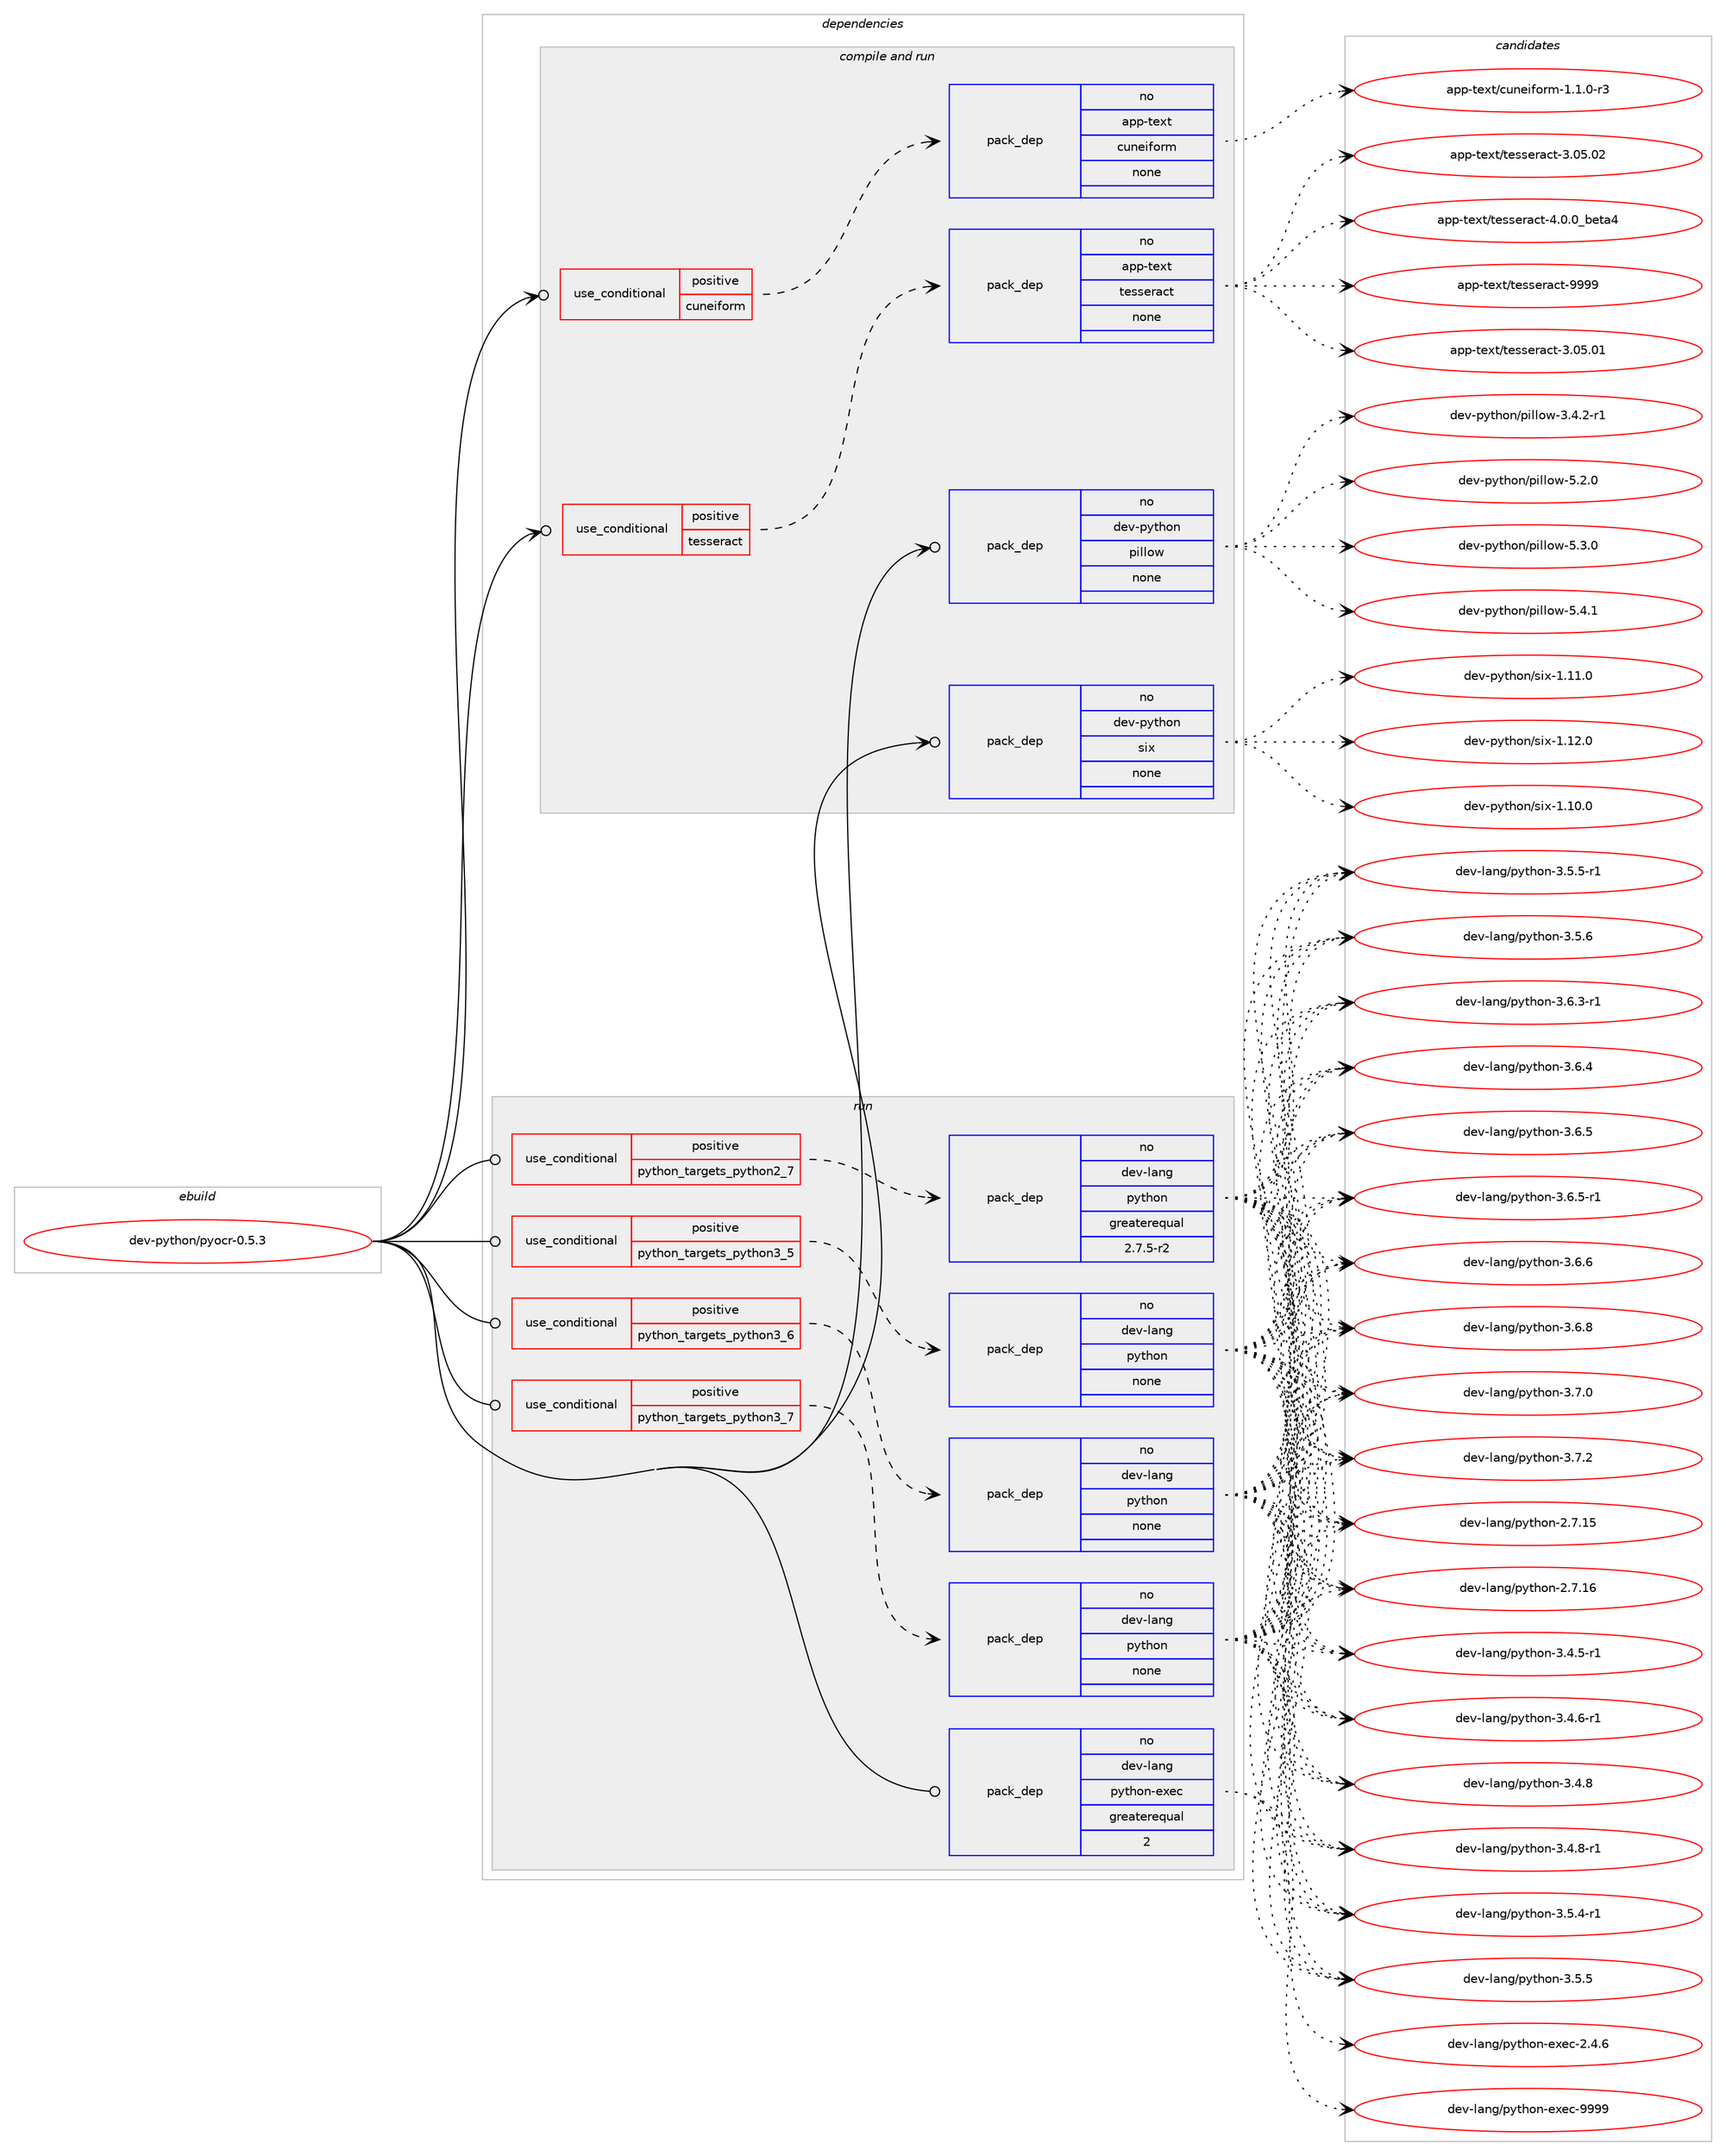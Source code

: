 digraph prolog {

# *************
# Graph options
# *************

newrank=true;
concentrate=true;
compound=true;
graph [rankdir=LR,fontname=Helvetica,fontsize=10,ranksep=1.5];#, ranksep=2.5, nodesep=0.2];
edge  [arrowhead=vee];
node  [fontname=Helvetica,fontsize=10];

# **********
# The ebuild
# **********

subgraph cluster_leftcol {
color=gray;
rank=same;
label=<<i>ebuild</i>>;
id [label="dev-python/pyocr-0.5.3", color=red, width=4, href="../dev-python/pyocr-0.5.3.svg"];
}

# ****************
# The dependencies
# ****************

subgraph cluster_midcol {
color=gray;
label=<<i>dependencies</i>>;
subgraph cluster_compile {
fillcolor="#eeeeee";
style=filled;
label=<<i>compile</i>>;
}
subgraph cluster_compileandrun {
fillcolor="#eeeeee";
style=filled;
label=<<i>compile and run</i>>;
subgraph cond381305 {
dependency1430757 [label=<<TABLE BORDER="0" CELLBORDER="1" CELLSPACING="0" CELLPADDING="4"><TR><TD ROWSPAN="3" CELLPADDING="10">use_conditional</TD></TR><TR><TD>positive</TD></TR><TR><TD>cuneiform</TD></TR></TABLE>>, shape=none, color=red];
subgraph pack1026129 {
dependency1430758 [label=<<TABLE BORDER="0" CELLBORDER="1" CELLSPACING="0" CELLPADDING="4" WIDTH="220"><TR><TD ROWSPAN="6" CELLPADDING="30">pack_dep</TD></TR><TR><TD WIDTH="110">no</TD></TR><TR><TD>app-text</TD></TR><TR><TD>cuneiform</TD></TR><TR><TD>none</TD></TR><TR><TD></TD></TR></TABLE>>, shape=none, color=blue];
}
dependency1430757:e -> dependency1430758:w [weight=20,style="dashed",arrowhead="vee"];
}
id:e -> dependency1430757:w [weight=20,style="solid",arrowhead="odotvee"];
subgraph cond381306 {
dependency1430759 [label=<<TABLE BORDER="0" CELLBORDER="1" CELLSPACING="0" CELLPADDING="4"><TR><TD ROWSPAN="3" CELLPADDING="10">use_conditional</TD></TR><TR><TD>positive</TD></TR><TR><TD>tesseract</TD></TR></TABLE>>, shape=none, color=red];
subgraph pack1026130 {
dependency1430760 [label=<<TABLE BORDER="0" CELLBORDER="1" CELLSPACING="0" CELLPADDING="4" WIDTH="220"><TR><TD ROWSPAN="6" CELLPADDING="30">pack_dep</TD></TR><TR><TD WIDTH="110">no</TD></TR><TR><TD>app-text</TD></TR><TR><TD>tesseract</TD></TR><TR><TD>none</TD></TR><TR><TD></TD></TR></TABLE>>, shape=none, color=blue];
}
dependency1430759:e -> dependency1430760:w [weight=20,style="dashed",arrowhead="vee"];
}
id:e -> dependency1430759:w [weight=20,style="solid",arrowhead="odotvee"];
subgraph pack1026131 {
dependency1430761 [label=<<TABLE BORDER="0" CELLBORDER="1" CELLSPACING="0" CELLPADDING="4" WIDTH="220"><TR><TD ROWSPAN="6" CELLPADDING="30">pack_dep</TD></TR><TR><TD WIDTH="110">no</TD></TR><TR><TD>dev-python</TD></TR><TR><TD>pillow</TD></TR><TR><TD>none</TD></TR><TR><TD></TD></TR></TABLE>>, shape=none, color=blue];
}
id:e -> dependency1430761:w [weight=20,style="solid",arrowhead="odotvee"];
subgraph pack1026132 {
dependency1430762 [label=<<TABLE BORDER="0" CELLBORDER="1" CELLSPACING="0" CELLPADDING="4" WIDTH="220"><TR><TD ROWSPAN="6" CELLPADDING="30">pack_dep</TD></TR><TR><TD WIDTH="110">no</TD></TR><TR><TD>dev-python</TD></TR><TR><TD>six</TD></TR><TR><TD>none</TD></TR><TR><TD></TD></TR></TABLE>>, shape=none, color=blue];
}
id:e -> dependency1430762:w [weight=20,style="solid",arrowhead="odotvee"];
}
subgraph cluster_run {
fillcolor="#eeeeee";
style=filled;
label=<<i>run</i>>;
subgraph cond381307 {
dependency1430763 [label=<<TABLE BORDER="0" CELLBORDER="1" CELLSPACING="0" CELLPADDING="4"><TR><TD ROWSPAN="3" CELLPADDING="10">use_conditional</TD></TR><TR><TD>positive</TD></TR><TR><TD>python_targets_python2_7</TD></TR></TABLE>>, shape=none, color=red];
subgraph pack1026133 {
dependency1430764 [label=<<TABLE BORDER="0" CELLBORDER="1" CELLSPACING="0" CELLPADDING="4" WIDTH="220"><TR><TD ROWSPAN="6" CELLPADDING="30">pack_dep</TD></TR><TR><TD WIDTH="110">no</TD></TR><TR><TD>dev-lang</TD></TR><TR><TD>python</TD></TR><TR><TD>greaterequal</TD></TR><TR><TD>2.7.5-r2</TD></TR></TABLE>>, shape=none, color=blue];
}
dependency1430763:e -> dependency1430764:w [weight=20,style="dashed",arrowhead="vee"];
}
id:e -> dependency1430763:w [weight=20,style="solid",arrowhead="odot"];
subgraph cond381308 {
dependency1430765 [label=<<TABLE BORDER="0" CELLBORDER="1" CELLSPACING="0" CELLPADDING="4"><TR><TD ROWSPAN="3" CELLPADDING="10">use_conditional</TD></TR><TR><TD>positive</TD></TR><TR><TD>python_targets_python3_5</TD></TR></TABLE>>, shape=none, color=red];
subgraph pack1026134 {
dependency1430766 [label=<<TABLE BORDER="0" CELLBORDER="1" CELLSPACING="0" CELLPADDING="4" WIDTH="220"><TR><TD ROWSPAN="6" CELLPADDING="30">pack_dep</TD></TR><TR><TD WIDTH="110">no</TD></TR><TR><TD>dev-lang</TD></TR><TR><TD>python</TD></TR><TR><TD>none</TD></TR><TR><TD></TD></TR></TABLE>>, shape=none, color=blue];
}
dependency1430765:e -> dependency1430766:w [weight=20,style="dashed",arrowhead="vee"];
}
id:e -> dependency1430765:w [weight=20,style="solid",arrowhead="odot"];
subgraph cond381309 {
dependency1430767 [label=<<TABLE BORDER="0" CELLBORDER="1" CELLSPACING="0" CELLPADDING="4"><TR><TD ROWSPAN="3" CELLPADDING="10">use_conditional</TD></TR><TR><TD>positive</TD></TR><TR><TD>python_targets_python3_6</TD></TR></TABLE>>, shape=none, color=red];
subgraph pack1026135 {
dependency1430768 [label=<<TABLE BORDER="0" CELLBORDER="1" CELLSPACING="0" CELLPADDING="4" WIDTH="220"><TR><TD ROWSPAN="6" CELLPADDING="30">pack_dep</TD></TR><TR><TD WIDTH="110">no</TD></TR><TR><TD>dev-lang</TD></TR><TR><TD>python</TD></TR><TR><TD>none</TD></TR><TR><TD></TD></TR></TABLE>>, shape=none, color=blue];
}
dependency1430767:e -> dependency1430768:w [weight=20,style="dashed",arrowhead="vee"];
}
id:e -> dependency1430767:w [weight=20,style="solid",arrowhead="odot"];
subgraph cond381310 {
dependency1430769 [label=<<TABLE BORDER="0" CELLBORDER="1" CELLSPACING="0" CELLPADDING="4"><TR><TD ROWSPAN="3" CELLPADDING="10">use_conditional</TD></TR><TR><TD>positive</TD></TR><TR><TD>python_targets_python3_7</TD></TR></TABLE>>, shape=none, color=red];
subgraph pack1026136 {
dependency1430770 [label=<<TABLE BORDER="0" CELLBORDER="1" CELLSPACING="0" CELLPADDING="4" WIDTH="220"><TR><TD ROWSPAN="6" CELLPADDING="30">pack_dep</TD></TR><TR><TD WIDTH="110">no</TD></TR><TR><TD>dev-lang</TD></TR><TR><TD>python</TD></TR><TR><TD>none</TD></TR><TR><TD></TD></TR></TABLE>>, shape=none, color=blue];
}
dependency1430769:e -> dependency1430770:w [weight=20,style="dashed",arrowhead="vee"];
}
id:e -> dependency1430769:w [weight=20,style="solid",arrowhead="odot"];
subgraph pack1026137 {
dependency1430771 [label=<<TABLE BORDER="0" CELLBORDER="1" CELLSPACING="0" CELLPADDING="4" WIDTH="220"><TR><TD ROWSPAN="6" CELLPADDING="30">pack_dep</TD></TR><TR><TD WIDTH="110">no</TD></TR><TR><TD>dev-lang</TD></TR><TR><TD>python-exec</TD></TR><TR><TD>greaterequal</TD></TR><TR><TD>2</TD></TR></TABLE>>, shape=none, color=blue];
}
id:e -> dependency1430771:w [weight=20,style="solid",arrowhead="odot"];
}
}

# **************
# The candidates
# **************

subgraph cluster_choices {
rank=same;
color=gray;
label=<<i>candidates</i>>;

subgraph choice1026129 {
color=black;
nodesep=1;
choice971121124511610112011647991171101011051021111141094549464946484511451 [label="app-text/cuneiform-1.1.0-r3", color=red, width=4,href="../app-text/cuneiform-1.1.0-r3.svg"];
dependency1430758:e -> choice971121124511610112011647991171101011051021111141094549464946484511451:w [style=dotted,weight="100"];
}
subgraph choice1026130 {
color=black;
nodesep=1;
choice97112112451161011201164711610111511510111497991164551464853464849 [label="app-text/tesseract-3.05.01", color=red, width=4,href="../app-text/tesseract-3.05.01.svg"];
choice97112112451161011201164711610111511510111497991164551464853464850 [label="app-text/tesseract-3.05.02", color=red, width=4,href="../app-text/tesseract-3.05.02.svg"];
choice971121124511610112011647116101115115101114979911645524648464895981011169752 [label="app-text/tesseract-4.0.0_beta4", color=red, width=4,href="../app-text/tesseract-4.0.0_beta4.svg"];
choice97112112451161011201164711610111511510111497991164557575757 [label="app-text/tesseract-9999", color=red, width=4,href="../app-text/tesseract-9999.svg"];
dependency1430760:e -> choice97112112451161011201164711610111511510111497991164551464853464849:w [style=dotted,weight="100"];
dependency1430760:e -> choice97112112451161011201164711610111511510111497991164551464853464850:w [style=dotted,weight="100"];
dependency1430760:e -> choice971121124511610112011647116101115115101114979911645524648464895981011169752:w [style=dotted,weight="100"];
dependency1430760:e -> choice97112112451161011201164711610111511510111497991164557575757:w [style=dotted,weight="100"];
}
subgraph choice1026131 {
color=black;
nodesep=1;
choice10010111845112121116104111110471121051081081111194551465246504511449 [label="dev-python/pillow-3.4.2-r1", color=red, width=4,href="../dev-python/pillow-3.4.2-r1.svg"];
choice1001011184511212111610411111047112105108108111119455346504648 [label="dev-python/pillow-5.2.0", color=red, width=4,href="../dev-python/pillow-5.2.0.svg"];
choice1001011184511212111610411111047112105108108111119455346514648 [label="dev-python/pillow-5.3.0", color=red, width=4,href="../dev-python/pillow-5.3.0.svg"];
choice1001011184511212111610411111047112105108108111119455346524649 [label="dev-python/pillow-5.4.1", color=red, width=4,href="../dev-python/pillow-5.4.1.svg"];
dependency1430761:e -> choice10010111845112121116104111110471121051081081111194551465246504511449:w [style=dotted,weight="100"];
dependency1430761:e -> choice1001011184511212111610411111047112105108108111119455346504648:w [style=dotted,weight="100"];
dependency1430761:e -> choice1001011184511212111610411111047112105108108111119455346514648:w [style=dotted,weight="100"];
dependency1430761:e -> choice1001011184511212111610411111047112105108108111119455346524649:w [style=dotted,weight="100"];
}
subgraph choice1026132 {
color=black;
nodesep=1;
choice100101118451121211161041111104711510512045494649484648 [label="dev-python/six-1.10.0", color=red, width=4,href="../dev-python/six-1.10.0.svg"];
choice100101118451121211161041111104711510512045494649494648 [label="dev-python/six-1.11.0", color=red, width=4,href="../dev-python/six-1.11.0.svg"];
choice100101118451121211161041111104711510512045494649504648 [label="dev-python/six-1.12.0", color=red, width=4,href="../dev-python/six-1.12.0.svg"];
dependency1430762:e -> choice100101118451121211161041111104711510512045494649484648:w [style=dotted,weight="100"];
dependency1430762:e -> choice100101118451121211161041111104711510512045494649494648:w [style=dotted,weight="100"];
dependency1430762:e -> choice100101118451121211161041111104711510512045494649504648:w [style=dotted,weight="100"];
}
subgraph choice1026133 {
color=black;
nodesep=1;
choice10010111845108971101034711212111610411111045504655464953 [label="dev-lang/python-2.7.15", color=red, width=4,href="../dev-lang/python-2.7.15.svg"];
choice10010111845108971101034711212111610411111045504655464954 [label="dev-lang/python-2.7.16", color=red, width=4,href="../dev-lang/python-2.7.16.svg"];
choice1001011184510897110103471121211161041111104551465246534511449 [label="dev-lang/python-3.4.5-r1", color=red, width=4,href="../dev-lang/python-3.4.5-r1.svg"];
choice1001011184510897110103471121211161041111104551465246544511449 [label="dev-lang/python-3.4.6-r1", color=red, width=4,href="../dev-lang/python-3.4.6-r1.svg"];
choice100101118451089711010347112121116104111110455146524656 [label="dev-lang/python-3.4.8", color=red, width=4,href="../dev-lang/python-3.4.8.svg"];
choice1001011184510897110103471121211161041111104551465246564511449 [label="dev-lang/python-3.4.8-r1", color=red, width=4,href="../dev-lang/python-3.4.8-r1.svg"];
choice1001011184510897110103471121211161041111104551465346524511449 [label="dev-lang/python-3.5.4-r1", color=red, width=4,href="../dev-lang/python-3.5.4-r1.svg"];
choice100101118451089711010347112121116104111110455146534653 [label="dev-lang/python-3.5.5", color=red, width=4,href="../dev-lang/python-3.5.5.svg"];
choice1001011184510897110103471121211161041111104551465346534511449 [label="dev-lang/python-3.5.5-r1", color=red, width=4,href="../dev-lang/python-3.5.5-r1.svg"];
choice100101118451089711010347112121116104111110455146534654 [label="dev-lang/python-3.5.6", color=red, width=4,href="../dev-lang/python-3.5.6.svg"];
choice1001011184510897110103471121211161041111104551465446514511449 [label="dev-lang/python-3.6.3-r1", color=red, width=4,href="../dev-lang/python-3.6.3-r1.svg"];
choice100101118451089711010347112121116104111110455146544652 [label="dev-lang/python-3.6.4", color=red, width=4,href="../dev-lang/python-3.6.4.svg"];
choice100101118451089711010347112121116104111110455146544653 [label="dev-lang/python-3.6.5", color=red, width=4,href="../dev-lang/python-3.6.5.svg"];
choice1001011184510897110103471121211161041111104551465446534511449 [label="dev-lang/python-3.6.5-r1", color=red, width=4,href="../dev-lang/python-3.6.5-r1.svg"];
choice100101118451089711010347112121116104111110455146544654 [label="dev-lang/python-3.6.6", color=red, width=4,href="../dev-lang/python-3.6.6.svg"];
choice100101118451089711010347112121116104111110455146544656 [label="dev-lang/python-3.6.8", color=red, width=4,href="../dev-lang/python-3.6.8.svg"];
choice100101118451089711010347112121116104111110455146554648 [label="dev-lang/python-3.7.0", color=red, width=4,href="../dev-lang/python-3.7.0.svg"];
choice100101118451089711010347112121116104111110455146554650 [label="dev-lang/python-3.7.2", color=red, width=4,href="../dev-lang/python-3.7.2.svg"];
dependency1430764:e -> choice10010111845108971101034711212111610411111045504655464953:w [style=dotted,weight="100"];
dependency1430764:e -> choice10010111845108971101034711212111610411111045504655464954:w [style=dotted,weight="100"];
dependency1430764:e -> choice1001011184510897110103471121211161041111104551465246534511449:w [style=dotted,weight="100"];
dependency1430764:e -> choice1001011184510897110103471121211161041111104551465246544511449:w [style=dotted,weight="100"];
dependency1430764:e -> choice100101118451089711010347112121116104111110455146524656:w [style=dotted,weight="100"];
dependency1430764:e -> choice1001011184510897110103471121211161041111104551465246564511449:w [style=dotted,weight="100"];
dependency1430764:e -> choice1001011184510897110103471121211161041111104551465346524511449:w [style=dotted,weight="100"];
dependency1430764:e -> choice100101118451089711010347112121116104111110455146534653:w [style=dotted,weight="100"];
dependency1430764:e -> choice1001011184510897110103471121211161041111104551465346534511449:w [style=dotted,weight="100"];
dependency1430764:e -> choice100101118451089711010347112121116104111110455146534654:w [style=dotted,weight="100"];
dependency1430764:e -> choice1001011184510897110103471121211161041111104551465446514511449:w [style=dotted,weight="100"];
dependency1430764:e -> choice100101118451089711010347112121116104111110455146544652:w [style=dotted,weight="100"];
dependency1430764:e -> choice100101118451089711010347112121116104111110455146544653:w [style=dotted,weight="100"];
dependency1430764:e -> choice1001011184510897110103471121211161041111104551465446534511449:w [style=dotted,weight="100"];
dependency1430764:e -> choice100101118451089711010347112121116104111110455146544654:w [style=dotted,weight="100"];
dependency1430764:e -> choice100101118451089711010347112121116104111110455146544656:w [style=dotted,weight="100"];
dependency1430764:e -> choice100101118451089711010347112121116104111110455146554648:w [style=dotted,weight="100"];
dependency1430764:e -> choice100101118451089711010347112121116104111110455146554650:w [style=dotted,weight="100"];
}
subgraph choice1026134 {
color=black;
nodesep=1;
choice10010111845108971101034711212111610411111045504655464953 [label="dev-lang/python-2.7.15", color=red, width=4,href="../dev-lang/python-2.7.15.svg"];
choice10010111845108971101034711212111610411111045504655464954 [label="dev-lang/python-2.7.16", color=red, width=4,href="../dev-lang/python-2.7.16.svg"];
choice1001011184510897110103471121211161041111104551465246534511449 [label="dev-lang/python-3.4.5-r1", color=red, width=4,href="../dev-lang/python-3.4.5-r1.svg"];
choice1001011184510897110103471121211161041111104551465246544511449 [label="dev-lang/python-3.4.6-r1", color=red, width=4,href="../dev-lang/python-3.4.6-r1.svg"];
choice100101118451089711010347112121116104111110455146524656 [label="dev-lang/python-3.4.8", color=red, width=4,href="../dev-lang/python-3.4.8.svg"];
choice1001011184510897110103471121211161041111104551465246564511449 [label="dev-lang/python-3.4.8-r1", color=red, width=4,href="../dev-lang/python-3.4.8-r1.svg"];
choice1001011184510897110103471121211161041111104551465346524511449 [label="dev-lang/python-3.5.4-r1", color=red, width=4,href="../dev-lang/python-3.5.4-r1.svg"];
choice100101118451089711010347112121116104111110455146534653 [label="dev-lang/python-3.5.5", color=red, width=4,href="../dev-lang/python-3.5.5.svg"];
choice1001011184510897110103471121211161041111104551465346534511449 [label="dev-lang/python-3.5.5-r1", color=red, width=4,href="../dev-lang/python-3.5.5-r1.svg"];
choice100101118451089711010347112121116104111110455146534654 [label="dev-lang/python-3.5.6", color=red, width=4,href="../dev-lang/python-3.5.6.svg"];
choice1001011184510897110103471121211161041111104551465446514511449 [label="dev-lang/python-3.6.3-r1", color=red, width=4,href="../dev-lang/python-3.6.3-r1.svg"];
choice100101118451089711010347112121116104111110455146544652 [label="dev-lang/python-3.6.4", color=red, width=4,href="../dev-lang/python-3.6.4.svg"];
choice100101118451089711010347112121116104111110455146544653 [label="dev-lang/python-3.6.5", color=red, width=4,href="../dev-lang/python-3.6.5.svg"];
choice1001011184510897110103471121211161041111104551465446534511449 [label="dev-lang/python-3.6.5-r1", color=red, width=4,href="../dev-lang/python-3.6.5-r1.svg"];
choice100101118451089711010347112121116104111110455146544654 [label="dev-lang/python-3.6.6", color=red, width=4,href="../dev-lang/python-3.6.6.svg"];
choice100101118451089711010347112121116104111110455146544656 [label="dev-lang/python-3.6.8", color=red, width=4,href="../dev-lang/python-3.6.8.svg"];
choice100101118451089711010347112121116104111110455146554648 [label="dev-lang/python-3.7.0", color=red, width=4,href="../dev-lang/python-3.7.0.svg"];
choice100101118451089711010347112121116104111110455146554650 [label="dev-lang/python-3.7.2", color=red, width=4,href="../dev-lang/python-3.7.2.svg"];
dependency1430766:e -> choice10010111845108971101034711212111610411111045504655464953:w [style=dotted,weight="100"];
dependency1430766:e -> choice10010111845108971101034711212111610411111045504655464954:w [style=dotted,weight="100"];
dependency1430766:e -> choice1001011184510897110103471121211161041111104551465246534511449:w [style=dotted,weight="100"];
dependency1430766:e -> choice1001011184510897110103471121211161041111104551465246544511449:w [style=dotted,weight="100"];
dependency1430766:e -> choice100101118451089711010347112121116104111110455146524656:w [style=dotted,weight="100"];
dependency1430766:e -> choice1001011184510897110103471121211161041111104551465246564511449:w [style=dotted,weight="100"];
dependency1430766:e -> choice1001011184510897110103471121211161041111104551465346524511449:w [style=dotted,weight="100"];
dependency1430766:e -> choice100101118451089711010347112121116104111110455146534653:w [style=dotted,weight="100"];
dependency1430766:e -> choice1001011184510897110103471121211161041111104551465346534511449:w [style=dotted,weight="100"];
dependency1430766:e -> choice100101118451089711010347112121116104111110455146534654:w [style=dotted,weight="100"];
dependency1430766:e -> choice1001011184510897110103471121211161041111104551465446514511449:w [style=dotted,weight="100"];
dependency1430766:e -> choice100101118451089711010347112121116104111110455146544652:w [style=dotted,weight="100"];
dependency1430766:e -> choice100101118451089711010347112121116104111110455146544653:w [style=dotted,weight="100"];
dependency1430766:e -> choice1001011184510897110103471121211161041111104551465446534511449:w [style=dotted,weight="100"];
dependency1430766:e -> choice100101118451089711010347112121116104111110455146544654:w [style=dotted,weight="100"];
dependency1430766:e -> choice100101118451089711010347112121116104111110455146544656:w [style=dotted,weight="100"];
dependency1430766:e -> choice100101118451089711010347112121116104111110455146554648:w [style=dotted,weight="100"];
dependency1430766:e -> choice100101118451089711010347112121116104111110455146554650:w [style=dotted,weight="100"];
}
subgraph choice1026135 {
color=black;
nodesep=1;
choice10010111845108971101034711212111610411111045504655464953 [label="dev-lang/python-2.7.15", color=red, width=4,href="../dev-lang/python-2.7.15.svg"];
choice10010111845108971101034711212111610411111045504655464954 [label="dev-lang/python-2.7.16", color=red, width=4,href="../dev-lang/python-2.7.16.svg"];
choice1001011184510897110103471121211161041111104551465246534511449 [label="dev-lang/python-3.4.5-r1", color=red, width=4,href="../dev-lang/python-3.4.5-r1.svg"];
choice1001011184510897110103471121211161041111104551465246544511449 [label="dev-lang/python-3.4.6-r1", color=red, width=4,href="../dev-lang/python-3.4.6-r1.svg"];
choice100101118451089711010347112121116104111110455146524656 [label="dev-lang/python-3.4.8", color=red, width=4,href="../dev-lang/python-3.4.8.svg"];
choice1001011184510897110103471121211161041111104551465246564511449 [label="dev-lang/python-3.4.8-r1", color=red, width=4,href="../dev-lang/python-3.4.8-r1.svg"];
choice1001011184510897110103471121211161041111104551465346524511449 [label="dev-lang/python-3.5.4-r1", color=red, width=4,href="../dev-lang/python-3.5.4-r1.svg"];
choice100101118451089711010347112121116104111110455146534653 [label="dev-lang/python-3.5.5", color=red, width=4,href="../dev-lang/python-3.5.5.svg"];
choice1001011184510897110103471121211161041111104551465346534511449 [label="dev-lang/python-3.5.5-r1", color=red, width=4,href="../dev-lang/python-3.5.5-r1.svg"];
choice100101118451089711010347112121116104111110455146534654 [label="dev-lang/python-3.5.6", color=red, width=4,href="../dev-lang/python-3.5.6.svg"];
choice1001011184510897110103471121211161041111104551465446514511449 [label="dev-lang/python-3.6.3-r1", color=red, width=4,href="../dev-lang/python-3.6.3-r1.svg"];
choice100101118451089711010347112121116104111110455146544652 [label="dev-lang/python-3.6.4", color=red, width=4,href="../dev-lang/python-3.6.4.svg"];
choice100101118451089711010347112121116104111110455146544653 [label="dev-lang/python-3.6.5", color=red, width=4,href="../dev-lang/python-3.6.5.svg"];
choice1001011184510897110103471121211161041111104551465446534511449 [label="dev-lang/python-3.6.5-r1", color=red, width=4,href="../dev-lang/python-3.6.5-r1.svg"];
choice100101118451089711010347112121116104111110455146544654 [label="dev-lang/python-3.6.6", color=red, width=4,href="../dev-lang/python-3.6.6.svg"];
choice100101118451089711010347112121116104111110455146544656 [label="dev-lang/python-3.6.8", color=red, width=4,href="../dev-lang/python-3.6.8.svg"];
choice100101118451089711010347112121116104111110455146554648 [label="dev-lang/python-3.7.0", color=red, width=4,href="../dev-lang/python-3.7.0.svg"];
choice100101118451089711010347112121116104111110455146554650 [label="dev-lang/python-3.7.2", color=red, width=4,href="../dev-lang/python-3.7.2.svg"];
dependency1430768:e -> choice10010111845108971101034711212111610411111045504655464953:w [style=dotted,weight="100"];
dependency1430768:e -> choice10010111845108971101034711212111610411111045504655464954:w [style=dotted,weight="100"];
dependency1430768:e -> choice1001011184510897110103471121211161041111104551465246534511449:w [style=dotted,weight="100"];
dependency1430768:e -> choice1001011184510897110103471121211161041111104551465246544511449:w [style=dotted,weight="100"];
dependency1430768:e -> choice100101118451089711010347112121116104111110455146524656:w [style=dotted,weight="100"];
dependency1430768:e -> choice1001011184510897110103471121211161041111104551465246564511449:w [style=dotted,weight="100"];
dependency1430768:e -> choice1001011184510897110103471121211161041111104551465346524511449:w [style=dotted,weight="100"];
dependency1430768:e -> choice100101118451089711010347112121116104111110455146534653:w [style=dotted,weight="100"];
dependency1430768:e -> choice1001011184510897110103471121211161041111104551465346534511449:w [style=dotted,weight="100"];
dependency1430768:e -> choice100101118451089711010347112121116104111110455146534654:w [style=dotted,weight="100"];
dependency1430768:e -> choice1001011184510897110103471121211161041111104551465446514511449:w [style=dotted,weight="100"];
dependency1430768:e -> choice100101118451089711010347112121116104111110455146544652:w [style=dotted,weight="100"];
dependency1430768:e -> choice100101118451089711010347112121116104111110455146544653:w [style=dotted,weight="100"];
dependency1430768:e -> choice1001011184510897110103471121211161041111104551465446534511449:w [style=dotted,weight="100"];
dependency1430768:e -> choice100101118451089711010347112121116104111110455146544654:w [style=dotted,weight="100"];
dependency1430768:e -> choice100101118451089711010347112121116104111110455146544656:w [style=dotted,weight="100"];
dependency1430768:e -> choice100101118451089711010347112121116104111110455146554648:w [style=dotted,weight="100"];
dependency1430768:e -> choice100101118451089711010347112121116104111110455146554650:w [style=dotted,weight="100"];
}
subgraph choice1026136 {
color=black;
nodesep=1;
choice10010111845108971101034711212111610411111045504655464953 [label="dev-lang/python-2.7.15", color=red, width=4,href="../dev-lang/python-2.7.15.svg"];
choice10010111845108971101034711212111610411111045504655464954 [label="dev-lang/python-2.7.16", color=red, width=4,href="../dev-lang/python-2.7.16.svg"];
choice1001011184510897110103471121211161041111104551465246534511449 [label="dev-lang/python-3.4.5-r1", color=red, width=4,href="../dev-lang/python-3.4.5-r1.svg"];
choice1001011184510897110103471121211161041111104551465246544511449 [label="dev-lang/python-3.4.6-r1", color=red, width=4,href="../dev-lang/python-3.4.6-r1.svg"];
choice100101118451089711010347112121116104111110455146524656 [label="dev-lang/python-3.4.8", color=red, width=4,href="../dev-lang/python-3.4.8.svg"];
choice1001011184510897110103471121211161041111104551465246564511449 [label="dev-lang/python-3.4.8-r1", color=red, width=4,href="../dev-lang/python-3.4.8-r1.svg"];
choice1001011184510897110103471121211161041111104551465346524511449 [label="dev-lang/python-3.5.4-r1", color=red, width=4,href="../dev-lang/python-3.5.4-r1.svg"];
choice100101118451089711010347112121116104111110455146534653 [label="dev-lang/python-3.5.5", color=red, width=4,href="../dev-lang/python-3.5.5.svg"];
choice1001011184510897110103471121211161041111104551465346534511449 [label="dev-lang/python-3.5.5-r1", color=red, width=4,href="../dev-lang/python-3.5.5-r1.svg"];
choice100101118451089711010347112121116104111110455146534654 [label="dev-lang/python-3.5.6", color=red, width=4,href="../dev-lang/python-3.5.6.svg"];
choice1001011184510897110103471121211161041111104551465446514511449 [label="dev-lang/python-3.6.3-r1", color=red, width=4,href="../dev-lang/python-3.6.3-r1.svg"];
choice100101118451089711010347112121116104111110455146544652 [label="dev-lang/python-3.6.4", color=red, width=4,href="../dev-lang/python-3.6.4.svg"];
choice100101118451089711010347112121116104111110455146544653 [label="dev-lang/python-3.6.5", color=red, width=4,href="../dev-lang/python-3.6.5.svg"];
choice1001011184510897110103471121211161041111104551465446534511449 [label="dev-lang/python-3.6.5-r1", color=red, width=4,href="../dev-lang/python-3.6.5-r1.svg"];
choice100101118451089711010347112121116104111110455146544654 [label="dev-lang/python-3.6.6", color=red, width=4,href="../dev-lang/python-3.6.6.svg"];
choice100101118451089711010347112121116104111110455146544656 [label="dev-lang/python-3.6.8", color=red, width=4,href="../dev-lang/python-3.6.8.svg"];
choice100101118451089711010347112121116104111110455146554648 [label="dev-lang/python-3.7.0", color=red, width=4,href="../dev-lang/python-3.7.0.svg"];
choice100101118451089711010347112121116104111110455146554650 [label="dev-lang/python-3.7.2", color=red, width=4,href="../dev-lang/python-3.7.2.svg"];
dependency1430770:e -> choice10010111845108971101034711212111610411111045504655464953:w [style=dotted,weight="100"];
dependency1430770:e -> choice10010111845108971101034711212111610411111045504655464954:w [style=dotted,weight="100"];
dependency1430770:e -> choice1001011184510897110103471121211161041111104551465246534511449:w [style=dotted,weight="100"];
dependency1430770:e -> choice1001011184510897110103471121211161041111104551465246544511449:w [style=dotted,weight="100"];
dependency1430770:e -> choice100101118451089711010347112121116104111110455146524656:w [style=dotted,weight="100"];
dependency1430770:e -> choice1001011184510897110103471121211161041111104551465246564511449:w [style=dotted,weight="100"];
dependency1430770:e -> choice1001011184510897110103471121211161041111104551465346524511449:w [style=dotted,weight="100"];
dependency1430770:e -> choice100101118451089711010347112121116104111110455146534653:w [style=dotted,weight="100"];
dependency1430770:e -> choice1001011184510897110103471121211161041111104551465346534511449:w [style=dotted,weight="100"];
dependency1430770:e -> choice100101118451089711010347112121116104111110455146534654:w [style=dotted,weight="100"];
dependency1430770:e -> choice1001011184510897110103471121211161041111104551465446514511449:w [style=dotted,weight="100"];
dependency1430770:e -> choice100101118451089711010347112121116104111110455146544652:w [style=dotted,weight="100"];
dependency1430770:e -> choice100101118451089711010347112121116104111110455146544653:w [style=dotted,weight="100"];
dependency1430770:e -> choice1001011184510897110103471121211161041111104551465446534511449:w [style=dotted,weight="100"];
dependency1430770:e -> choice100101118451089711010347112121116104111110455146544654:w [style=dotted,weight="100"];
dependency1430770:e -> choice100101118451089711010347112121116104111110455146544656:w [style=dotted,weight="100"];
dependency1430770:e -> choice100101118451089711010347112121116104111110455146554648:w [style=dotted,weight="100"];
dependency1430770:e -> choice100101118451089711010347112121116104111110455146554650:w [style=dotted,weight="100"];
}
subgraph choice1026137 {
color=black;
nodesep=1;
choice1001011184510897110103471121211161041111104510112010199455046524654 [label="dev-lang/python-exec-2.4.6", color=red, width=4,href="../dev-lang/python-exec-2.4.6.svg"];
choice10010111845108971101034711212111610411111045101120101994557575757 [label="dev-lang/python-exec-9999", color=red, width=4,href="../dev-lang/python-exec-9999.svg"];
dependency1430771:e -> choice1001011184510897110103471121211161041111104510112010199455046524654:w [style=dotted,weight="100"];
dependency1430771:e -> choice10010111845108971101034711212111610411111045101120101994557575757:w [style=dotted,weight="100"];
}
}

}
